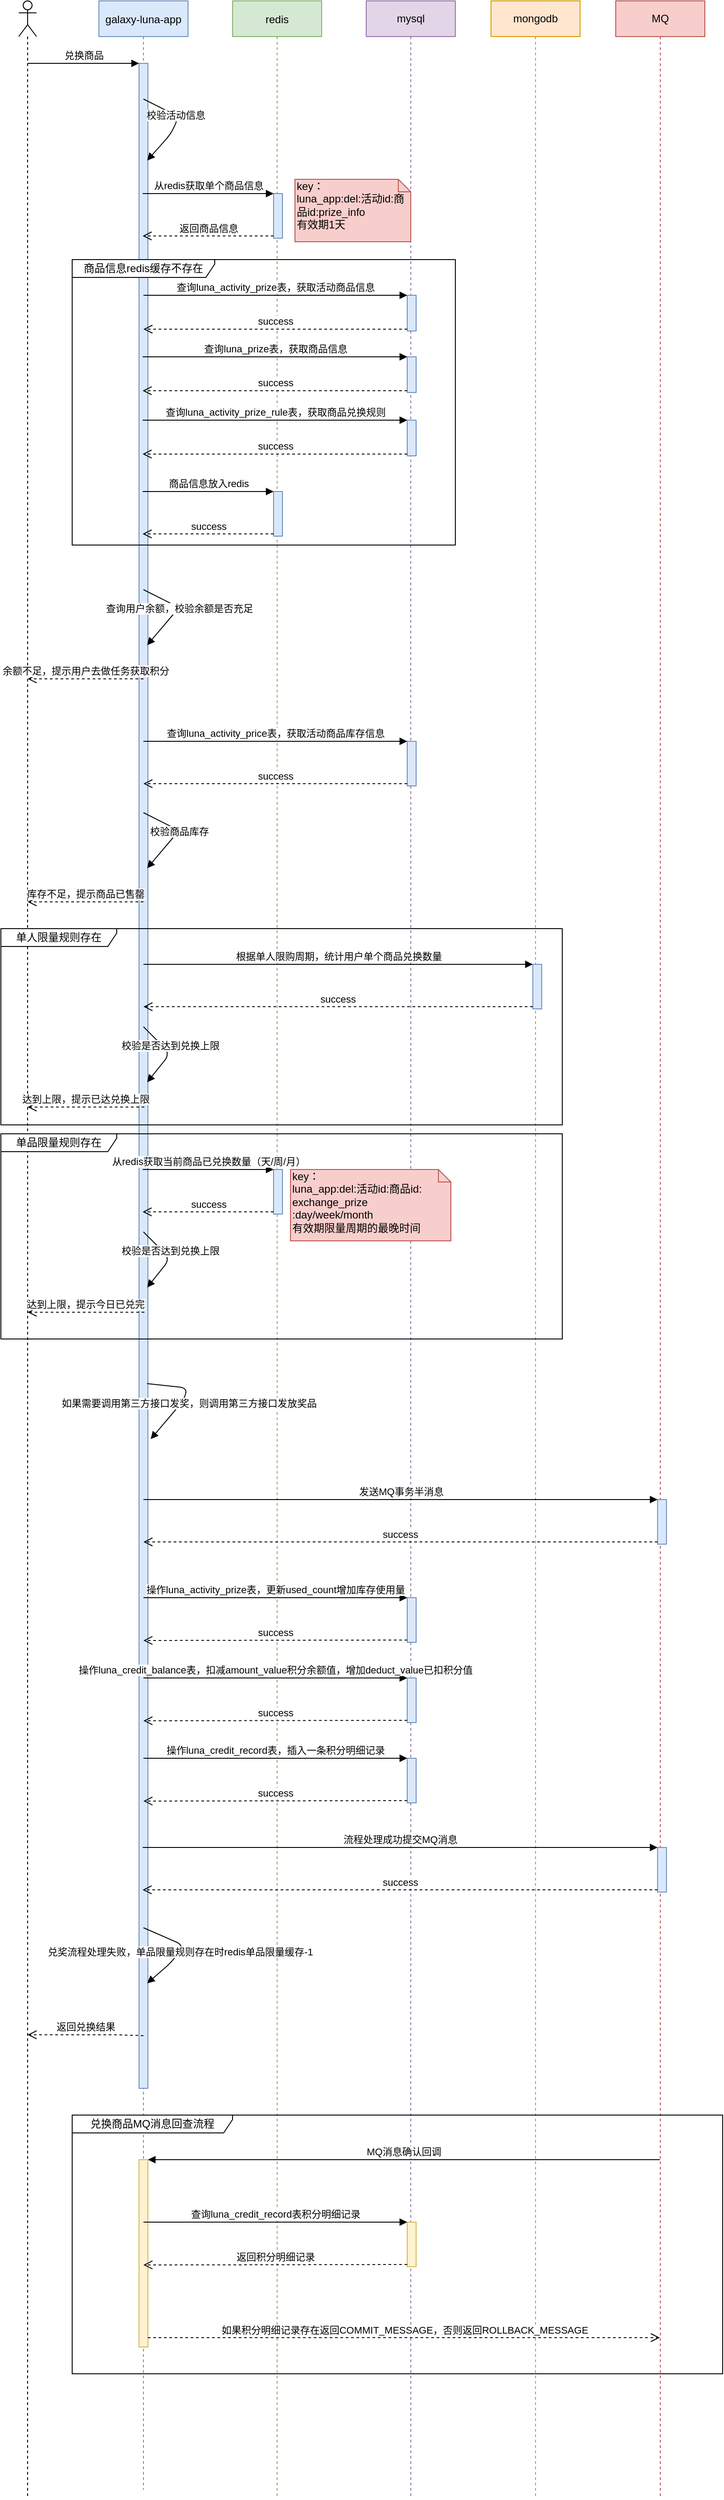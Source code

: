 <mxfile version="13.5.9" type="github">
  <diagram id="kgpKYQtTHZ0yAKxKKP6v" name="Page-1">
    <mxGraphModel dx="1123" dy="633" grid="1" gridSize="10" guides="1" tooltips="1" connect="1" arrows="1" fold="1" page="1" pageScale="1" pageWidth="850" pageHeight="1100" math="0" shadow="0">
      <root>
        <mxCell id="0" />
        <mxCell id="1" parent="0" />
        <mxCell id="3nuBFxr9cyL0pnOWT2aG-1" value="galaxy-luna-app" style="shape=umlLifeline;perimeter=lifelinePerimeter;container=1;collapsible=0;recursiveResize=0;rounded=0;shadow=0;strokeWidth=1;fillColor=#dae8fc;strokeColor=#6c8ebf;" parent="1" vertex="1">
          <mxGeometry x="120" y="80" width="100" height="2790" as="geometry" />
        </mxCell>
        <mxCell id="nNjAeKY8B4cKIDwonDwW-6" value="" style="html=1;points=[];perimeter=orthogonalPerimeter;fillColor=#dae8fc;strokeColor=#6c8ebf;" vertex="1" parent="3nuBFxr9cyL0pnOWT2aG-1">
          <mxGeometry x="45" y="70" width="10" height="2270" as="geometry" />
        </mxCell>
        <mxCell id="nNjAeKY8B4cKIDwonDwW-71" value="" style="html=1;points=[];perimeter=orthogonalPerimeter;fillColor=#fff2cc;strokeColor=#d6b656;" vertex="1" parent="3nuBFxr9cyL0pnOWT2aG-1">
          <mxGeometry x="45" y="2420" width="10" height="210" as="geometry" />
        </mxCell>
        <mxCell id="3nuBFxr9cyL0pnOWT2aG-5" value="redis" style="shape=umlLifeline;perimeter=lifelinePerimeter;container=1;collapsible=0;recursiveResize=0;rounded=0;shadow=0;strokeWidth=1;fillColor=#d5e8d4;strokeColor=#82b366;" parent="1" vertex="1">
          <mxGeometry x="270" y="80" width="100" height="2800" as="geometry" />
        </mxCell>
        <mxCell id="nNjAeKY8B4cKIDwonDwW-9" value="" style="html=1;points=[];perimeter=orthogonalPerimeter;fillColor=#dae8fc;strokeColor=#6c8ebf;" vertex="1" parent="3nuBFxr9cyL0pnOWT2aG-5">
          <mxGeometry x="46" y="216" width="10" height="50" as="geometry" />
        </mxCell>
        <mxCell id="nNjAeKY8B4cKIDwonDwW-25" value="" style="html=1;points=[];perimeter=orthogonalPerimeter;fillColor=#dae8fc;strokeColor=#6c8ebf;" vertex="1" parent="3nuBFxr9cyL0pnOWT2aG-5">
          <mxGeometry x="46" y="550" width="10" height="50" as="geometry" />
        </mxCell>
        <mxCell id="nNjAeKY8B4cKIDwonDwW-26" value="商品信息放入redis" style="html=1;verticalAlign=bottom;endArrow=block;entryX=0;entryY=0;" edge="1" parent="3nuBFxr9cyL0pnOWT2aG-5" target="nNjAeKY8B4cKIDwonDwW-25">
          <mxGeometry relative="1" as="geometry">
            <mxPoint x="-100.929" y="550.0" as="sourcePoint" />
            <Array as="points" />
          </mxGeometry>
        </mxCell>
        <mxCell id="nNjAeKY8B4cKIDwonDwW-27" value="success" style="html=1;verticalAlign=bottom;endArrow=open;dashed=1;endSize=8;exitX=0;exitY=0.95;" edge="1" parent="3nuBFxr9cyL0pnOWT2aG-5" source="nNjAeKY8B4cKIDwonDwW-25">
          <mxGeometry relative="1" as="geometry">
            <mxPoint x="-100.929" y="597.5" as="targetPoint" />
          </mxGeometry>
        </mxCell>
        <mxCell id="nNjAeKY8B4cKIDwonDwW-42" value="" style="html=1;points=[];perimeter=orthogonalPerimeter;fillColor=#dae8fc;strokeColor=#6c8ebf;" vertex="1" parent="3nuBFxr9cyL0pnOWT2aG-5">
          <mxGeometry x="46.0" y="1310" width="10" height="50" as="geometry" />
        </mxCell>
        <mxCell id="nNjAeKY8B4cKIDwonDwW-2" value="" style="shape=umlLifeline;participant=umlActor;perimeter=lifelinePerimeter;whiteSpace=wrap;html=1;container=1;collapsible=0;recursiveResize=0;verticalAlign=top;spacingTop=36;outlineConnect=0;" vertex="1" parent="1">
          <mxGeometry x="30" y="80" width="20" height="2800" as="geometry" />
        </mxCell>
        <mxCell id="nNjAeKY8B4cKIDwonDwW-3" value="mysql" style="shape=umlLifeline;perimeter=lifelinePerimeter;whiteSpace=wrap;html=1;container=1;collapsible=0;recursiveResize=0;outlineConnect=0;fillColor=#e1d5e7;strokeColor=#9673a6;" vertex="1" parent="1">
          <mxGeometry x="420" y="80" width="100" height="2800" as="geometry" />
        </mxCell>
        <mxCell id="nNjAeKY8B4cKIDwonDwW-16" value="" style="html=1;points=[];perimeter=orthogonalPerimeter;fillColor=#dae8fc;strokeColor=#6c8ebf;" vertex="1" parent="nNjAeKY8B4cKIDwonDwW-3">
          <mxGeometry x="46" y="330" width="10" height="40" as="geometry" />
        </mxCell>
        <mxCell id="nNjAeKY8B4cKIDwonDwW-19" value="" style="html=1;points=[];perimeter=orthogonalPerimeter;fillColor=#dae8fc;strokeColor=#6c8ebf;" vertex="1" parent="nNjAeKY8B4cKIDwonDwW-3">
          <mxGeometry x="46" y="399" width="10" height="40" as="geometry" />
        </mxCell>
        <mxCell id="nNjAeKY8B4cKIDwonDwW-20" value="查询luna_prize表，获取商品信息" style="html=1;verticalAlign=bottom;endArrow=block;entryX=0;entryY=0;" edge="1" parent="nNjAeKY8B4cKIDwonDwW-3" target="nNjAeKY8B4cKIDwonDwW-19">
          <mxGeometry relative="1" as="geometry">
            <mxPoint x="-250.929" y="399" as="sourcePoint" />
            <Array as="points">
              <mxPoint x="-30" y="399" />
            </Array>
          </mxGeometry>
        </mxCell>
        <mxCell id="nNjAeKY8B4cKIDwonDwW-21" value="success" style="html=1;verticalAlign=bottom;endArrow=open;dashed=1;endSize=8;exitX=0;exitY=0.95;" edge="1" parent="nNjAeKY8B4cKIDwonDwW-3" source="nNjAeKY8B4cKIDwonDwW-19">
          <mxGeometry relative="1" as="geometry">
            <mxPoint x="-250.929" y="437" as="targetPoint" />
          </mxGeometry>
        </mxCell>
        <mxCell id="nNjAeKY8B4cKIDwonDwW-22" value="" style="html=1;points=[];perimeter=orthogonalPerimeter;fillColor=#dae8fc;strokeColor=#6c8ebf;" vertex="1" parent="nNjAeKY8B4cKIDwonDwW-3">
          <mxGeometry x="46" y="470" width="10" height="40" as="geometry" />
        </mxCell>
        <mxCell id="nNjAeKY8B4cKIDwonDwW-23" value="查询luna_activity_prize_rule表，获取商品兑换规则" style="html=1;verticalAlign=bottom;endArrow=block;entryX=0;entryY=0;" edge="1" parent="nNjAeKY8B4cKIDwonDwW-3" target="nNjAeKY8B4cKIDwonDwW-22">
          <mxGeometry relative="1" as="geometry">
            <mxPoint x="-250.929" y="470" as="sourcePoint" />
          </mxGeometry>
        </mxCell>
        <mxCell id="nNjAeKY8B4cKIDwonDwW-24" value="success" style="html=1;verticalAlign=bottom;endArrow=open;dashed=1;endSize=8;exitX=0;exitY=0.95;" edge="1" parent="nNjAeKY8B4cKIDwonDwW-3" source="nNjAeKY8B4cKIDwonDwW-22">
          <mxGeometry relative="1" as="geometry">
            <mxPoint x="-250.929" y="508" as="targetPoint" />
          </mxGeometry>
        </mxCell>
        <mxCell id="nNjAeKY8B4cKIDwonDwW-31" value="" style="html=1;points=[];perimeter=orthogonalPerimeter;fillColor=#dae8fc;strokeColor=#6c8ebf;" vertex="1" parent="nNjAeKY8B4cKIDwonDwW-3">
          <mxGeometry x="46" y="830" width="10" height="50" as="geometry" />
        </mxCell>
        <mxCell id="nNjAeKY8B4cKIDwonDwW-55" value="" style="html=1;points=[];perimeter=orthogonalPerimeter;fillColor=#dae8fc;strokeColor=#6c8ebf;" vertex="1" parent="nNjAeKY8B4cKIDwonDwW-3">
          <mxGeometry x="46.0" y="1790" width="10" height="50" as="geometry" />
        </mxCell>
        <mxCell id="nNjAeKY8B4cKIDwonDwW-56" value="操作luna_activity_prize表，更新used_count增加库存使用量" style="html=1;verticalAlign=bottom;endArrow=block;entryX=0;entryY=0;" edge="1" parent="nNjAeKY8B4cKIDwonDwW-3" target="nNjAeKY8B4cKIDwonDwW-55">
          <mxGeometry relative="1" as="geometry">
            <mxPoint x="-250" y="1790" as="sourcePoint" />
            <Array as="points" />
          </mxGeometry>
        </mxCell>
        <mxCell id="nNjAeKY8B4cKIDwonDwW-57" value="success" style="html=1;verticalAlign=bottom;endArrow=open;dashed=1;endSize=8;exitX=0;exitY=0.95;" edge="1" parent="nNjAeKY8B4cKIDwonDwW-3" source="nNjAeKY8B4cKIDwonDwW-55">
          <mxGeometry relative="1" as="geometry">
            <mxPoint x="-250" y="1838" as="targetPoint" />
          </mxGeometry>
        </mxCell>
        <mxCell id="nNjAeKY8B4cKIDwonDwW-58" value="" style="html=1;points=[];perimeter=orthogonalPerimeter;fillColor=#dae8fc;strokeColor=#6c8ebf;" vertex="1" parent="nNjAeKY8B4cKIDwonDwW-3">
          <mxGeometry x="46.0" y="1880" width="10" height="50" as="geometry" />
        </mxCell>
        <mxCell id="nNjAeKY8B4cKIDwonDwW-59" value="操作luna_credit_balance表，扣减amount_value积分余额值，增加deduct_value已扣积分值" style="html=1;verticalAlign=bottom;endArrow=block;entryX=0;entryY=0;" edge="1" parent="nNjAeKY8B4cKIDwonDwW-3" target="nNjAeKY8B4cKIDwonDwW-58">
          <mxGeometry relative="1" as="geometry">
            <mxPoint x="-250" y="1880" as="sourcePoint" />
            <Array as="points" />
          </mxGeometry>
        </mxCell>
        <mxCell id="nNjAeKY8B4cKIDwonDwW-60" value="success" style="html=1;verticalAlign=bottom;endArrow=open;dashed=1;endSize=8;exitX=0;exitY=0.95;" edge="1" parent="nNjAeKY8B4cKIDwonDwW-3" source="nNjAeKY8B4cKIDwonDwW-58">
          <mxGeometry relative="1" as="geometry">
            <mxPoint x="-250" y="1928" as="targetPoint" />
          </mxGeometry>
        </mxCell>
        <mxCell id="nNjAeKY8B4cKIDwonDwW-61" value="" style="html=1;points=[];perimeter=orthogonalPerimeter;fillColor=#dae8fc;strokeColor=#6c8ebf;" vertex="1" parent="nNjAeKY8B4cKIDwonDwW-3">
          <mxGeometry x="46.0" y="1970" width="10" height="50" as="geometry" />
        </mxCell>
        <mxCell id="nNjAeKY8B4cKIDwonDwW-62" value="操作luna_credit_record表，插入一条积分明细记录" style="html=1;verticalAlign=bottom;endArrow=block;entryX=0;entryY=0;" edge="1" parent="nNjAeKY8B4cKIDwonDwW-3" target="nNjAeKY8B4cKIDwonDwW-61">
          <mxGeometry relative="1" as="geometry">
            <mxPoint x="-250" y="1970" as="sourcePoint" />
            <Array as="points" />
          </mxGeometry>
        </mxCell>
        <mxCell id="nNjAeKY8B4cKIDwonDwW-63" value="success" style="html=1;verticalAlign=bottom;endArrow=open;dashed=1;endSize=8;exitX=0;exitY=0.95;" edge="1" parent="nNjAeKY8B4cKIDwonDwW-3" source="nNjAeKY8B4cKIDwonDwW-61">
          <mxGeometry relative="1" as="geometry">
            <mxPoint x="-250" y="2018" as="targetPoint" />
          </mxGeometry>
        </mxCell>
        <mxCell id="nNjAeKY8B4cKIDwonDwW-74" value="" style="html=1;points=[];perimeter=orthogonalPerimeter;fillColor=#fff2cc;strokeColor=#d6b656;" vertex="1" parent="nNjAeKY8B4cKIDwonDwW-3">
          <mxGeometry x="46.0" y="2490" width="10" height="50" as="geometry" />
        </mxCell>
        <mxCell id="nNjAeKY8B4cKIDwonDwW-75" value="查询luna_credit_record表积分明细记录" style="html=1;verticalAlign=bottom;endArrow=block;entryX=0;entryY=0;" edge="1" parent="nNjAeKY8B4cKIDwonDwW-3" target="nNjAeKY8B4cKIDwonDwW-74">
          <mxGeometry relative="1" as="geometry">
            <mxPoint x="-250" y="2490" as="sourcePoint" />
            <Array as="points" />
          </mxGeometry>
        </mxCell>
        <mxCell id="nNjAeKY8B4cKIDwonDwW-76" value="返回积分明细记录" style="html=1;verticalAlign=bottom;endArrow=open;dashed=1;endSize=8;exitX=0;exitY=0.95;" edge="1" parent="nNjAeKY8B4cKIDwonDwW-3" source="nNjAeKY8B4cKIDwonDwW-74">
          <mxGeometry relative="1" as="geometry">
            <mxPoint x="-250" y="2538" as="targetPoint" />
          </mxGeometry>
        </mxCell>
        <mxCell id="nNjAeKY8B4cKIDwonDwW-4" value="mongodb" style="shape=umlLifeline;perimeter=lifelinePerimeter;whiteSpace=wrap;html=1;container=1;collapsible=0;recursiveResize=0;outlineConnect=0;fillColor=#ffe6cc;strokeColor=#d79b00;" vertex="1" parent="1">
          <mxGeometry x="560" y="80" width="100" height="2800" as="geometry" />
        </mxCell>
        <mxCell id="nNjAeKY8B4cKIDwonDwW-37" value="" style="html=1;points=[];perimeter=orthogonalPerimeter;fillColor=#dae8fc;strokeColor=#6c8ebf;" vertex="1" parent="nNjAeKY8B4cKIDwonDwW-4">
          <mxGeometry x="46.93" y="1080" width="10" height="50" as="geometry" />
        </mxCell>
        <mxCell id="nNjAeKY8B4cKIDwonDwW-43" value="从redis获取当前商品已兑换数量（天/周/月）" style="html=1;verticalAlign=bottom;endArrow=block;entryX=0;entryY=0;" edge="1" parent="nNjAeKY8B4cKIDwonDwW-4" target="nNjAeKY8B4cKIDwonDwW-42">
          <mxGeometry relative="1" as="geometry">
            <mxPoint x="-390.929" y="1310" as="sourcePoint" />
            <Array as="points" />
          </mxGeometry>
        </mxCell>
        <mxCell id="nNjAeKY8B4cKIDwonDwW-44" value="success" style="html=1;verticalAlign=bottom;endArrow=open;dashed=1;endSize=8;exitX=0;exitY=0.95;" edge="1" parent="nNjAeKY8B4cKIDwonDwW-4" source="nNjAeKY8B4cKIDwonDwW-42">
          <mxGeometry relative="1" as="geometry">
            <mxPoint x="-390.929" y="1357.5" as="targetPoint" />
          </mxGeometry>
        </mxCell>
        <mxCell id="nNjAeKY8B4cKIDwonDwW-45" value="校验是否达到兑换上限" style="html=1;verticalAlign=bottom;endArrow=block;entryX=0.914;entryY=0.072;entryDx=0;entryDy=0;entryPerimeter=0;" edge="1" parent="nNjAeKY8B4cKIDwonDwW-4">
          <mxGeometry x="0.013" width="80" relative="1" as="geometry">
            <mxPoint x="-390" y="1380" as="sourcePoint" />
            <mxPoint x="-385.86" y="1442.24" as="targetPoint" />
            <Array as="points">
              <mxPoint x="-360" y="1410" />
            </Array>
            <mxPoint as="offset" />
          </mxGeometry>
        </mxCell>
        <mxCell id="nNjAeKY8B4cKIDwonDwW-46" value="达到上限，提示今日已兑完" style="html=1;verticalAlign=bottom;endArrow=open;dashed=1;endSize=8;" edge="1" parent="nNjAeKY8B4cKIDwonDwW-4">
          <mxGeometry relative="1" as="geometry">
            <mxPoint x="-389.07" y="1470" as="sourcePoint" />
            <mxPoint x="-519.999" y="1470" as="targetPoint" />
          </mxGeometry>
        </mxCell>
        <mxCell id="nNjAeKY8B4cKIDwonDwW-5" value="MQ" style="shape=umlLifeline;perimeter=lifelinePerimeter;whiteSpace=wrap;html=1;container=1;collapsible=0;recursiveResize=0;outlineConnect=0;fillColor=#f8cecc;strokeColor=#b85450;" vertex="1" parent="1">
          <mxGeometry x="700" y="80" width="100" height="2800" as="geometry" />
        </mxCell>
        <mxCell id="nNjAeKY8B4cKIDwonDwW-52" value="" style="html=1;points=[];perimeter=orthogonalPerimeter;fillColor=#dae8fc;strokeColor=#6c8ebf;" vertex="1" parent="nNjAeKY8B4cKIDwonDwW-5">
          <mxGeometry x="46.93" y="1680" width="10" height="50" as="geometry" />
        </mxCell>
        <mxCell id="nNjAeKY8B4cKIDwonDwW-67" value="" style="html=1;points=[];perimeter=orthogonalPerimeter;fillColor=#dae8fc;strokeColor=#6c8ebf;" vertex="1" parent="nNjAeKY8B4cKIDwonDwW-5">
          <mxGeometry x="46.93" y="2070" width="10" height="50" as="geometry" />
        </mxCell>
        <mxCell id="nNjAeKY8B4cKIDwonDwW-68" value="流程处理成功提交MQ消息" style="html=1;verticalAlign=bottom;endArrow=block;entryX=0;entryY=0;" edge="1" parent="nNjAeKY8B4cKIDwonDwW-5" target="nNjAeKY8B4cKIDwonDwW-67">
          <mxGeometry relative="1" as="geometry">
            <mxPoint x="-530.929" y="2070" as="sourcePoint" />
            <Array as="points" />
          </mxGeometry>
        </mxCell>
        <mxCell id="nNjAeKY8B4cKIDwonDwW-69" value="success" style="html=1;verticalAlign=bottom;endArrow=open;dashed=1;endSize=8;exitX=0;exitY=0.95;" edge="1" parent="nNjAeKY8B4cKIDwonDwW-5" source="nNjAeKY8B4cKIDwonDwW-67">
          <mxGeometry relative="1" as="geometry">
            <mxPoint x="-530.929" y="2117.5" as="targetPoint" />
          </mxGeometry>
        </mxCell>
        <mxCell id="nNjAeKY8B4cKIDwonDwW-7" value="兑换商品" style="html=1;verticalAlign=bottom;endArrow=block;entryX=0;entryY=0;" edge="1" target="nNjAeKY8B4cKIDwonDwW-6" parent="1" source="nNjAeKY8B4cKIDwonDwW-2">
          <mxGeometry relative="1" as="geometry">
            <mxPoint x="90" y="160" as="sourcePoint" />
          </mxGeometry>
        </mxCell>
        <mxCell id="nNjAeKY8B4cKIDwonDwW-8" value="返回兑换结果" style="html=1;verticalAlign=bottom;endArrow=open;dashed=1;endSize=8;exitX=0.5;exitY=0.974;exitDx=0;exitDy=0;exitPerimeter=0;" edge="1" source="nNjAeKY8B4cKIDwonDwW-6" parent="1" target="nNjAeKY8B4cKIDwonDwW-2">
          <mxGeometry relative="1" as="geometry">
            <mxPoint x="90" y="236" as="targetPoint" />
            <Array as="points">
              <mxPoint x="140" y="2360" />
            </Array>
          </mxGeometry>
        </mxCell>
        <mxCell id="nNjAeKY8B4cKIDwonDwW-13" value="校验活动信息" style="html=1;verticalAlign=bottom;endArrow=block;entryX=0.914;entryY=0.048;entryDx=0;entryDy=0;entryPerimeter=0;" edge="1" parent="1" target="nNjAeKY8B4cKIDwonDwW-6">
          <mxGeometry width="80" relative="1" as="geometry">
            <mxPoint x="170" y="190" as="sourcePoint" />
            <mxPoint x="250" y="230" as="targetPoint" />
            <Array as="points">
              <mxPoint x="210" y="210" />
              <mxPoint x="200" y="230" />
            </Array>
          </mxGeometry>
        </mxCell>
        <mxCell id="nNjAeKY8B4cKIDwonDwW-10" value="从redis获取单个商品信息" style="html=1;verticalAlign=bottom;endArrow=block;entryX=0;entryY=0;" edge="1" target="nNjAeKY8B4cKIDwonDwW-9" parent="1">
          <mxGeometry relative="1" as="geometry">
            <mxPoint x="169.071" y="296.0" as="sourcePoint" />
            <Array as="points" />
          </mxGeometry>
        </mxCell>
        <mxCell id="nNjAeKY8B4cKIDwonDwW-11" value="返回商品信息" style="html=1;verticalAlign=bottom;endArrow=open;dashed=1;endSize=8;exitX=0;exitY=0.95;" edge="1" source="nNjAeKY8B4cKIDwonDwW-9" parent="1">
          <mxGeometry relative="1" as="geometry">
            <mxPoint x="169.071" y="343.5" as="targetPoint" />
          </mxGeometry>
        </mxCell>
        <mxCell id="nNjAeKY8B4cKIDwonDwW-15" value="&lt;div&gt;key：&lt;/div&gt;&lt;div&gt;luna_app:del:活动id:商品id:prize_info&lt;/div&gt;&lt;div&gt;有效期1天&lt;/div&gt;" style="shape=note;whiteSpace=wrap;html=1;size=14;verticalAlign=top;align=left;spacingTop=-6;fillColor=#f8cecc;strokeColor=#b85450;" vertex="1" parent="1">
          <mxGeometry x="340" y="280" width="130" height="70" as="geometry" />
        </mxCell>
        <mxCell id="nNjAeKY8B4cKIDwonDwW-17" value="查询luna_activity_prize表，获取活动商品信息" style="html=1;verticalAlign=bottom;endArrow=block;entryX=0;entryY=0;" edge="1" target="nNjAeKY8B4cKIDwonDwW-16" parent="1" source="3nuBFxr9cyL0pnOWT2aG-1">
          <mxGeometry relative="1" as="geometry">
            <mxPoint x="396" y="410" as="sourcePoint" />
          </mxGeometry>
        </mxCell>
        <mxCell id="nNjAeKY8B4cKIDwonDwW-18" value="success" style="html=1;verticalAlign=bottom;endArrow=open;dashed=1;endSize=8;exitX=0;exitY=0.95;" edge="1" source="nNjAeKY8B4cKIDwonDwW-16" parent="1" target="3nuBFxr9cyL0pnOWT2aG-1">
          <mxGeometry relative="1" as="geometry">
            <mxPoint x="396" y="486" as="targetPoint" />
          </mxGeometry>
        </mxCell>
        <mxCell id="nNjAeKY8B4cKIDwonDwW-28" value="商品信息redis缓存不存在" style="shape=umlFrame;whiteSpace=wrap;html=1;width=160;height=20;" vertex="1" parent="1">
          <mxGeometry x="90" y="370" width="430" height="320" as="geometry" />
        </mxCell>
        <mxCell id="nNjAeKY8B4cKIDwonDwW-29" value="查询用户余额，校验余额是否充足" style="html=1;verticalAlign=bottom;endArrow=block;entryX=0.914;entryY=0.072;entryDx=0;entryDy=0;entryPerimeter=0;" edge="1" parent="1">
          <mxGeometry x="-0.107" y="-10" width="80" relative="1" as="geometry">
            <mxPoint x="170" y="740.0" as="sourcePoint" />
            <mxPoint x="174.14" y="802.24" as="targetPoint" />
            <Array as="points">
              <mxPoint x="210" y="760" />
            </Array>
            <mxPoint x="7" y="17" as="offset" />
          </mxGeometry>
        </mxCell>
        <mxCell id="nNjAeKY8B4cKIDwonDwW-30" value="余额不足，提示用户去做任务获取积分" style="html=1;verticalAlign=bottom;endArrow=open;dashed=1;endSize=8;" edge="1" parent="1" target="nNjAeKY8B4cKIDwonDwW-2">
          <mxGeometry relative="1" as="geometry">
            <mxPoint x="170" y="840" as="sourcePoint" />
            <mxPoint x="90" y="840" as="targetPoint" />
          </mxGeometry>
        </mxCell>
        <mxCell id="nNjAeKY8B4cKIDwonDwW-32" value="查询luna_activity_price表，获取活动商品库存信息" style="html=1;verticalAlign=bottom;endArrow=block;entryX=0;entryY=0;" edge="1" parent="1" target="nNjAeKY8B4cKIDwonDwW-31" source="3nuBFxr9cyL0pnOWT2aG-1">
          <mxGeometry relative="1" as="geometry">
            <mxPoint x="319.071" y="910.0" as="sourcePoint" />
            <Array as="points" />
          </mxGeometry>
        </mxCell>
        <mxCell id="nNjAeKY8B4cKIDwonDwW-33" value="success" style="html=1;verticalAlign=bottom;endArrow=open;dashed=1;endSize=8;exitX=0;exitY=0.95;" edge="1" parent="1" source="nNjAeKY8B4cKIDwonDwW-31" target="3nuBFxr9cyL0pnOWT2aG-1">
          <mxGeometry relative="1" as="geometry">
            <mxPoint x="319.071" y="957.5" as="targetPoint" />
          </mxGeometry>
        </mxCell>
        <mxCell id="nNjAeKY8B4cKIDwonDwW-34" value="校验商品库存" style="html=1;verticalAlign=bottom;endArrow=block;entryX=0.914;entryY=0.072;entryDx=0;entryDy=0;entryPerimeter=0;" edge="1" parent="1">
          <mxGeometry x="-0.107" y="-10" width="80" relative="1" as="geometry">
            <mxPoint x="170" y="990" as="sourcePoint" />
            <mxPoint x="174.14" y="1052.24" as="targetPoint" />
            <Array as="points">
              <mxPoint x="210" y="1010" />
            </Array>
            <mxPoint x="7" y="17" as="offset" />
          </mxGeometry>
        </mxCell>
        <mxCell id="nNjAeKY8B4cKIDwonDwW-36" value="库存不足，提示商品已售罄" style="html=1;verticalAlign=bottom;endArrow=open;dashed=1;endSize=8;" edge="1" parent="1" target="nNjAeKY8B4cKIDwonDwW-2">
          <mxGeometry relative="1" as="geometry">
            <mxPoint x="170" y="1090" as="sourcePoint" />
            <mxPoint x="90" y="1090" as="targetPoint" />
          </mxGeometry>
        </mxCell>
        <mxCell id="nNjAeKY8B4cKIDwonDwW-38" value="根据单人限购周期，统计用户单个商品兑换数量" style="html=1;verticalAlign=bottom;endArrow=block;entryX=0;entryY=0;" edge="1" parent="1" target="nNjAeKY8B4cKIDwonDwW-37" source="3nuBFxr9cyL0pnOWT2aG-1">
          <mxGeometry relative="1" as="geometry">
            <mxPoint x="240" y="1160" as="sourcePoint" />
            <Array as="points" />
          </mxGeometry>
        </mxCell>
        <mxCell id="nNjAeKY8B4cKIDwonDwW-39" value="success" style="html=1;verticalAlign=bottom;endArrow=open;dashed=1;endSize=8;exitX=0;exitY=0.95;" edge="1" parent="1" source="nNjAeKY8B4cKIDwonDwW-37" target="3nuBFxr9cyL0pnOWT2aG-1">
          <mxGeometry relative="1" as="geometry">
            <mxPoint x="310.001" y="1207.5" as="targetPoint" />
          </mxGeometry>
        </mxCell>
        <mxCell id="nNjAeKY8B4cKIDwonDwW-40" value="校验是否达到兑换上限" style="html=1;verticalAlign=bottom;endArrow=block;entryX=0.914;entryY=0.072;entryDx=0;entryDy=0;entryPerimeter=0;" edge="1" parent="1">
          <mxGeometry x="0.013" width="80" relative="1" as="geometry">
            <mxPoint x="170" y="1230" as="sourcePoint" />
            <mxPoint x="174.14" y="1292.24" as="targetPoint" />
            <Array as="points">
              <mxPoint x="200" y="1260" />
            </Array>
            <mxPoint as="offset" />
          </mxGeometry>
        </mxCell>
        <mxCell id="nNjAeKY8B4cKIDwonDwW-41" value="达到上限，提示已达兑换上限" style="html=1;verticalAlign=bottom;endArrow=open;dashed=1;endSize=8;" edge="1" parent="1">
          <mxGeometry relative="1" as="geometry">
            <mxPoint x="170.93" y="1320" as="sourcePoint" />
            <mxPoint x="40.001" y="1320" as="targetPoint" />
          </mxGeometry>
        </mxCell>
        <mxCell id="nNjAeKY8B4cKIDwonDwW-47" value="&lt;div&gt;key：&lt;/div&gt;&lt;div&gt;luna_app:del:活动id:商品id: exchange_prize :day/week/month&lt;/div&gt;&lt;div&gt;有效期限量周期的最晚时间&lt;/div&gt;" style="shape=note;whiteSpace=wrap;html=1;size=14;verticalAlign=top;align=left;spacingTop=-6;fillColor=#f8cecc;strokeColor=#b85450;" vertex="1" parent="1">
          <mxGeometry x="335" y="1390" width="180" height="80" as="geometry" />
        </mxCell>
        <mxCell id="nNjAeKY8B4cKIDwonDwW-48" value="单人限量规则存在" style="shape=umlFrame;whiteSpace=wrap;html=1;width=130;height=20;" vertex="1" parent="1">
          <mxGeometry x="10" y="1120" width="630" height="220" as="geometry" />
        </mxCell>
        <mxCell id="nNjAeKY8B4cKIDwonDwW-49" value="单品限量规则存在" style="shape=umlFrame;whiteSpace=wrap;html=1;width=130;height=20;" vertex="1" parent="1">
          <mxGeometry x="10" y="1350" width="630" height="230" as="geometry" />
        </mxCell>
        <mxCell id="nNjAeKY8B4cKIDwonDwW-51" value="如果需要调用第三方接口发奖，则调用第三方接口发放奖品" style="html=1;verticalAlign=bottom;endArrow=block;entryX=0.914;entryY=0.072;entryDx=0;entryDy=0;entryPerimeter=0;" edge="1" parent="1">
          <mxGeometry x="-0.107" y="-16" width="80" relative="1" as="geometry">
            <mxPoint x="174" y="1630" as="sourcePoint" />
            <mxPoint x="178.14" y="1692.24" as="targetPoint" />
            <Array as="points">
              <mxPoint x="220" y="1635" />
              <mxPoint x="214" y="1650" />
            </Array>
            <mxPoint x="18" y="26" as="offset" />
          </mxGeometry>
        </mxCell>
        <mxCell id="nNjAeKY8B4cKIDwonDwW-53" value="发送MQ事务半消息" style="html=1;verticalAlign=bottom;endArrow=block;entryX=0;entryY=0;" edge="1" parent="1" target="nNjAeKY8B4cKIDwonDwW-52" source="3nuBFxr9cyL0pnOWT2aG-1">
          <mxGeometry relative="1" as="geometry">
            <mxPoint x="450.001" y="1760" as="sourcePoint" />
            <Array as="points" />
          </mxGeometry>
        </mxCell>
        <mxCell id="nNjAeKY8B4cKIDwonDwW-54" value="success" style="html=1;verticalAlign=bottom;endArrow=open;dashed=1;endSize=8;exitX=0;exitY=0.95;" edge="1" parent="1" source="nNjAeKY8B4cKIDwonDwW-52" target="3nuBFxr9cyL0pnOWT2aG-1">
          <mxGeometry relative="1" as="geometry">
            <mxPoint x="450.001" y="1807.5" as="targetPoint" />
          </mxGeometry>
        </mxCell>
        <mxCell id="nNjAeKY8B4cKIDwonDwW-70" value="兑奖流程处理失败，单品限量规则存在时redis单品限量缓存-1" style="html=1;verticalAlign=bottom;endArrow=block;entryX=0.914;entryY=0.072;entryDx=0;entryDy=0;entryPerimeter=0;" edge="1" parent="1">
          <mxGeometry x="0.189" y="6" width="80" relative="1" as="geometry">
            <mxPoint x="170" y="2240" as="sourcePoint" />
            <mxPoint x="174.14" y="2302.24" as="targetPoint" />
            <Array as="points">
              <mxPoint x="216" y="2260" />
              <mxPoint x="200" y="2280" />
            </Array>
            <mxPoint as="offset" />
          </mxGeometry>
        </mxCell>
        <mxCell id="nNjAeKY8B4cKIDwonDwW-72" value="MQ消息确认回调" style="html=1;verticalAlign=bottom;endArrow=block;entryX=1;entryY=0;" edge="1" target="nNjAeKY8B4cKIDwonDwW-71" parent="1" source="nNjAeKY8B4cKIDwonDwW-5">
          <mxGeometry relative="1" as="geometry">
            <mxPoint x="235" y="2560" as="sourcePoint" />
          </mxGeometry>
        </mxCell>
        <mxCell id="nNjAeKY8B4cKIDwonDwW-73" value="如果积分明细记录存在返回COMMIT_MESSAGE，否则返回ROLLBACK_MESSAGE" style="html=1;verticalAlign=bottom;endArrow=open;dashed=1;endSize=8;exitX=1;exitY=0.95;" edge="1" source="nNjAeKY8B4cKIDwonDwW-71" parent="1" target="nNjAeKY8B4cKIDwonDwW-5">
          <mxGeometry relative="1" as="geometry">
            <mxPoint x="235" y="2617" as="targetPoint" />
          </mxGeometry>
        </mxCell>
        <mxCell id="nNjAeKY8B4cKIDwonDwW-77" value="兑换商品MQ消息回查流程" style="shape=umlFrame;whiteSpace=wrap;html=1;width=180;height=20;" vertex="1" parent="1">
          <mxGeometry x="90" y="2450" width="730" height="290" as="geometry" />
        </mxCell>
      </root>
    </mxGraphModel>
  </diagram>
</mxfile>
